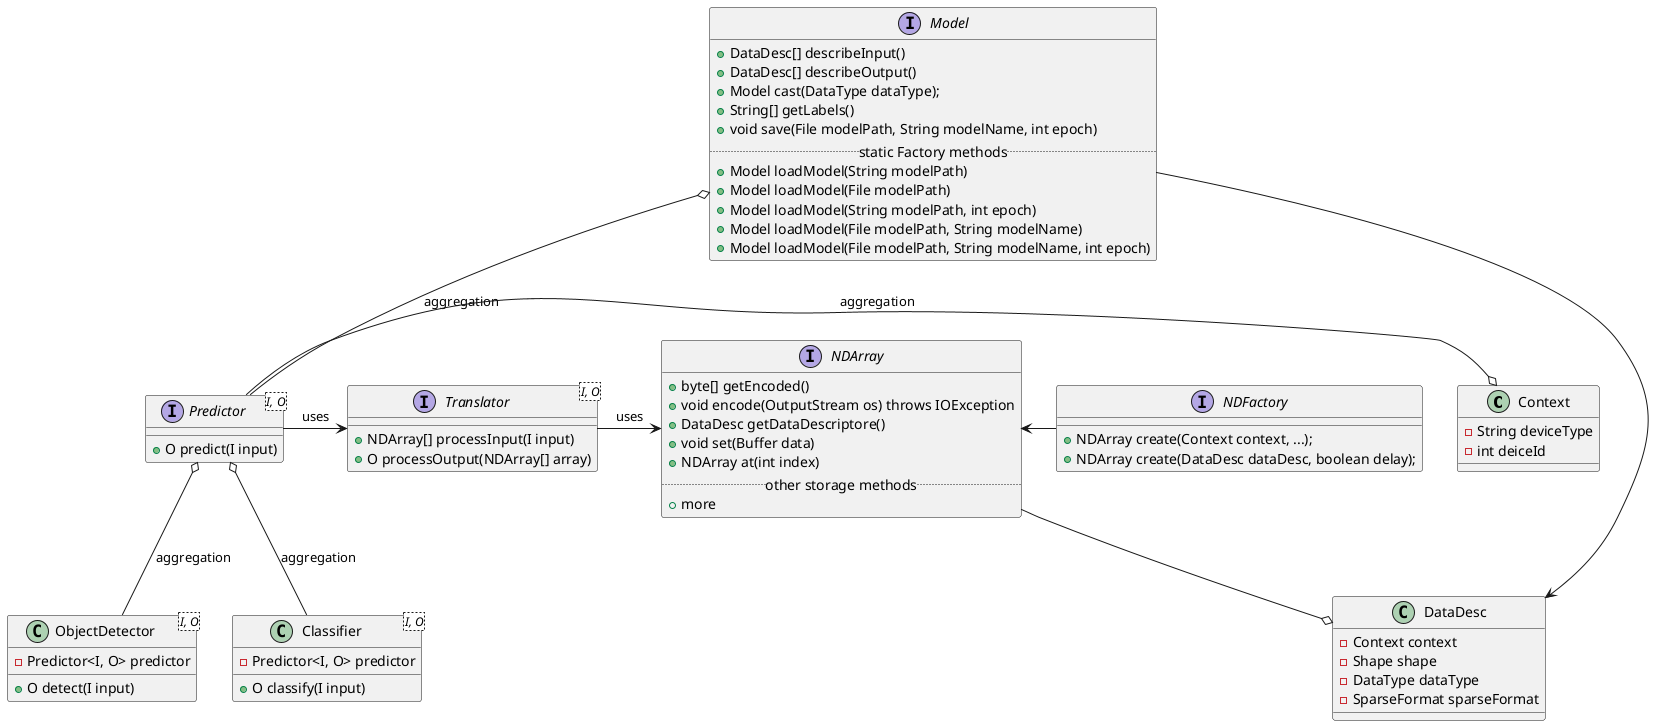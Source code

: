 @startuml
class Context {
	-String deviceType
	-int deiceId
}

class DataDesc {
	-Context context
	-Shape shape
	-DataType dataType
	-SparseFormat sparseFormat
}

interface Model {
    +DataDesc[] describeInput()
    +DataDesc[] describeOutput()
    +Model cast(DataType dataType);
    +String[] getLabels()
    +void save(File modelPath, String modelName, int epoch)
	.. static Factory methods ..
    +Model loadModel(String modelPath)
    +Model loadModel(File modelPath)
    +Model loadModel(String modelPath, int epoch)
    +Model loadModel(File modelPath, String modelName)
    +Model loadModel(File modelPath, String modelName, int epoch)
}

interface Translator<I, O> {
    +NDArray[] processInput(I input)
    +O processOutput(NDArray[] array)
}

interface Predictor<I, O> {
    +O predict(I input)
}

class Classifier<I, O> {
    -Predictor<I, O> predictor
    +O classify(I input)
}

class ObjectDetector<I, O> {
    -Predictor<I, O> predictor
    +O detect(I input)
}

interface NDFactory {
    +NDArray create(Context context, ...);
    +NDArray create(DataDesc dataDesc, boolean delay);
}

interface NDArray {
    +byte[] getEncoded()
    +void encode(OutputStream os) throws IOException
    +DataDesc getDataDescriptore()
    +void set(Buffer data)
    +NDArray at(int index)
	.. other storage methods ..
    +more
}

Model -right-> DataDesc
Model o-down- Predictor : aggregation
Predictor -right-o Context : aggregation
Predictor -right-> Translator : uses
Translator -right-> NDArray : uses
Predictor o-down- Classifier : aggregation
Predictor o-down- ObjectDetector : aggregation
NDFactory -left-> NDArray
NDArray -down-o DataDesc

@enduml
